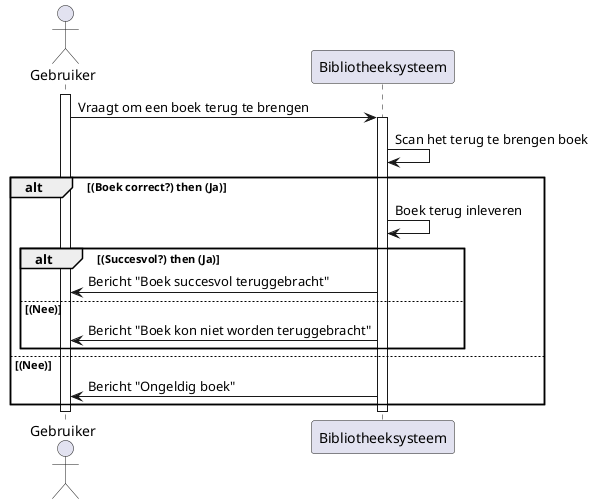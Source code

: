 @startuml
actor Gebruiker
participant "Bibliotheeksysteem" as Bibliotheeksysteem

activate Gebruiker
Gebruiker -> Bibliotheeksysteem: Vraagt om een boek terug te brengen
activate Bibliotheeksysteem

Bibliotheeksysteem -> Bibliotheeksysteem: Scan het terug te brengen boek
alt (Boek correct?) then (Ja)
    Bibliotheeksysteem -> Bibliotheeksysteem: Boek terug inleveren
    alt (Succesvol?) then (Ja)
        Bibliotheeksysteem -> Gebruiker: Bericht "Boek succesvol teruggebracht"
    else (Nee)
        Bibliotheeksysteem -> Gebruiker: Bericht "Boek kon niet worden teruggebracht"
    end
else (Nee)
    Bibliotheeksysteem -> Gebruiker: Bericht "Ongeldig boek"
end

deactivate Bibliotheeksysteem
deactivate Gebruiker
@enduml

@startuml
actor User
participant "LibrarySystem" as LibrarySystem

activate User
User -> LibrarySystem: Requests to return a book
activate Librarysystem

Librarysystem -> Librarysystem: Scan the book to be returned
alt (Book correct?) then (Yes)
     Librarysystem -> Librarysystem: Return book
     alt (Successful?) then (Yes)
         LibrarySystem -> User: "Book Returned Successfully" Message
     else (No)
         LibrarySystem -> User: "Book could not be returned" message
     end
else (No)
     LibrarySystem -> User: "Invalid Book" Message
end

deactivate Librarysystem
deactivate User
@enduml
